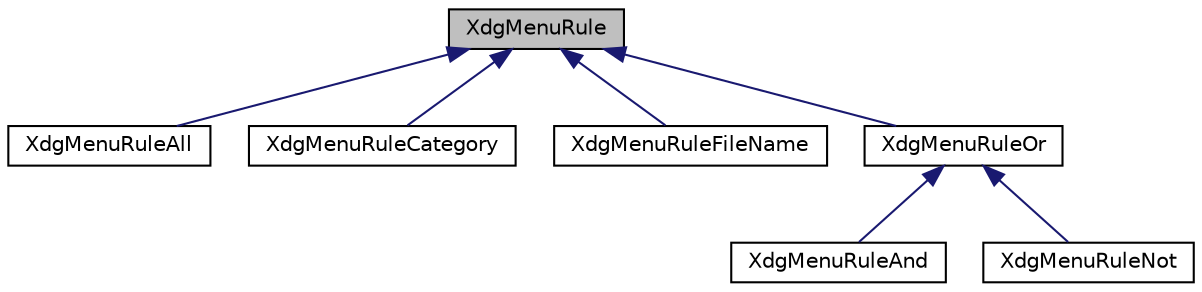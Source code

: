 digraph G
{
  edge [fontname="Helvetica",fontsize="10",labelfontname="Helvetica",labelfontsize="10"];
  node [fontname="Helvetica",fontsize="10",shape=record];
  Node1 [label="XdgMenuRule",height=0.2,width=0.4,color="black", fillcolor="grey75", style="filled" fontcolor="black"];
  Node1 -> Node2 [dir=back,color="midnightblue",fontsize="10",style="solid",fontname="Helvetica"];
  Node2 [label="XdgMenuRuleAll",height=0.2,width=0.4,color="black", fillcolor="white", style="filled",URL="$classXdgMenuRuleAll.html"];
  Node1 -> Node3 [dir=back,color="midnightblue",fontsize="10",style="solid",fontname="Helvetica"];
  Node3 [label="XdgMenuRuleCategory",height=0.2,width=0.4,color="black", fillcolor="white", style="filled",URL="$classXdgMenuRuleCategory.html"];
  Node1 -> Node4 [dir=back,color="midnightblue",fontsize="10",style="solid",fontname="Helvetica"];
  Node4 [label="XdgMenuRuleFileName",height=0.2,width=0.4,color="black", fillcolor="white", style="filled",URL="$classXdgMenuRuleFileName.html"];
  Node1 -> Node5 [dir=back,color="midnightblue",fontsize="10",style="solid",fontname="Helvetica"];
  Node5 [label="XdgMenuRuleOr",height=0.2,width=0.4,color="black", fillcolor="white", style="filled",URL="$classXdgMenuRuleOr.html"];
  Node5 -> Node6 [dir=back,color="midnightblue",fontsize="10",style="solid",fontname="Helvetica"];
  Node6 [label="XdgMenuRuleAnd",height=0.2,width=0.4,color="black", fillcolor="white", style="filled",URL="$classXdgMenuRuleAnd.html"];
  Node5 -> Node7 [dir=back,color="midnightblue",fontsize="10",style="solid",fontname="Helvetica"];
  Node7 [label="XdgMenuRuleNot",height=0.2,width=0.4,color="black", fillcolor="white", style="filled",URL="$classXdgMenuRuleNot.html"];
}
